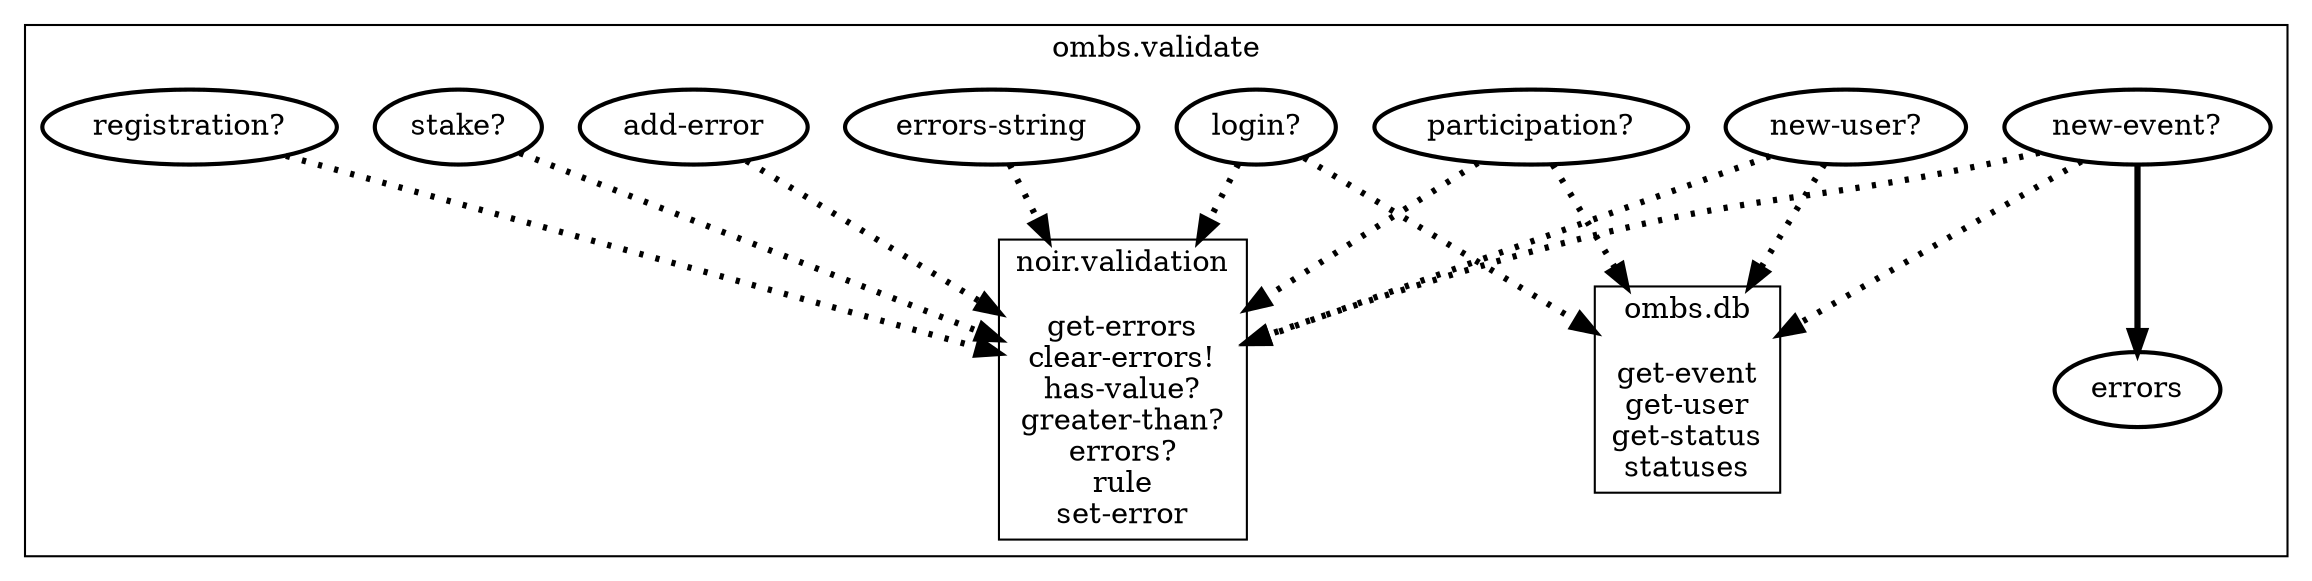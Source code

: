 digraph g {
subgraph cluster1 {
label="ombs.validate"
G0 [shape=ellipse,style=bold,label="errors-string"];
G1 [shape=box,label="noir.validation\n\nget-errors\nclear-errors!\nhas-value?\ngreater-than?\nerrors?\nrule\nset-error"];
G2 [shape=ellipse,style=bold,label="errors"];
G3 [shape=ellipse,style=bold,label="participation?"];
G4 [shape=ellipse,style=bold,label="add-error"];
G5 [shape=ellipse,style=bold,label="new-event?"];
G6 [shape=ellipse,style=bold,label="login?"];
G7 [shape=ellipse,style=bold,label="stake?"];
G8 [shape=ellipse,style=bold,label="registration?"];
G9 [shape=box,label="ombs.db\n\nget-event\nget-user\nget-status\nstatuses"];
G10 [shape=ellipse,style=bold,label="new-user?"];
}
G0->G1 [style=dotted,penwidth=3];
G5->G1 [style=dotted,penwidth=3];
G5->G2 [penwidth=3];
G5->G9 [style=dotted,penwidth=3];
G10->G1 [style=dotted,penwidth=3];
G10->G9 [style=dotted,penwidth=3];
G3->G1 [style=dotted,penwidth=3];
G3->G9 [style=dotted,penwidth=3];
G7->G1 [style=dotted,penwidth=3];
G8->G1 [style=dotted,penwidth=3];
G4->G1 [style=dotted,penwidth=3];
G6->G1 [style=dotted,penwidth=3];
G6->G9 [style=dotted,penwidth=3];
}
